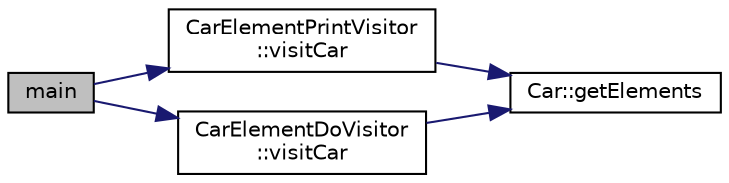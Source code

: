 digraph "main"
{
  edge [fontname="Helvetica",fontsize="10",labelfontname="Helvetica",labelfontsize="10"];
  node [fontname="Helvetica",fontsize="10",shape=record];
  rankdir="LR";
  Node1 [label="main",height=0.2,width=0.4,color="black", fillcolor="grey75", style="filled", fontcolor="black"];
  Node1 -> Node2 [color="midnightblue",fontsize="10",style="solid",fontname="Helvetica"];
  Node2 [label="CarElementPrintVisitor\l::visitCar",height=0.2,width=0.4,color="black", fillcolor="white", style="filled",URL="$classCarElementPrintVisitor.html#a99cb1306db917e1980d3f8c414acbc93"];
  Node2 -> Node3 [color="midnightblue",fontsize="10",style="solid",fontname="Helvetica"];
  Node3 [label="Car::getElements",height=0.2,width=0.4,color="black", fillcolor="white", style="filled",URL="$classCar.html#a70d9577f631b92e0537ff331c8f7409b"];
  Node1 -> Node4 [color="midnightblue",fontsize="10",style="solid",fontname="Helvetica"];
  Node4 [label="CarElementDoVisitor\l::visitCar",height=0.2,width=0.4,color="black", fillcolor="white", style="filled",URL="$classCarElementDoVisitor.html#a067a72ca642eb15ebd11f975f9be2891"];
  Node4 -> Node3 [color="midnightblue",fontsize="10",style="solid",fontname="Helvetica"];
}
